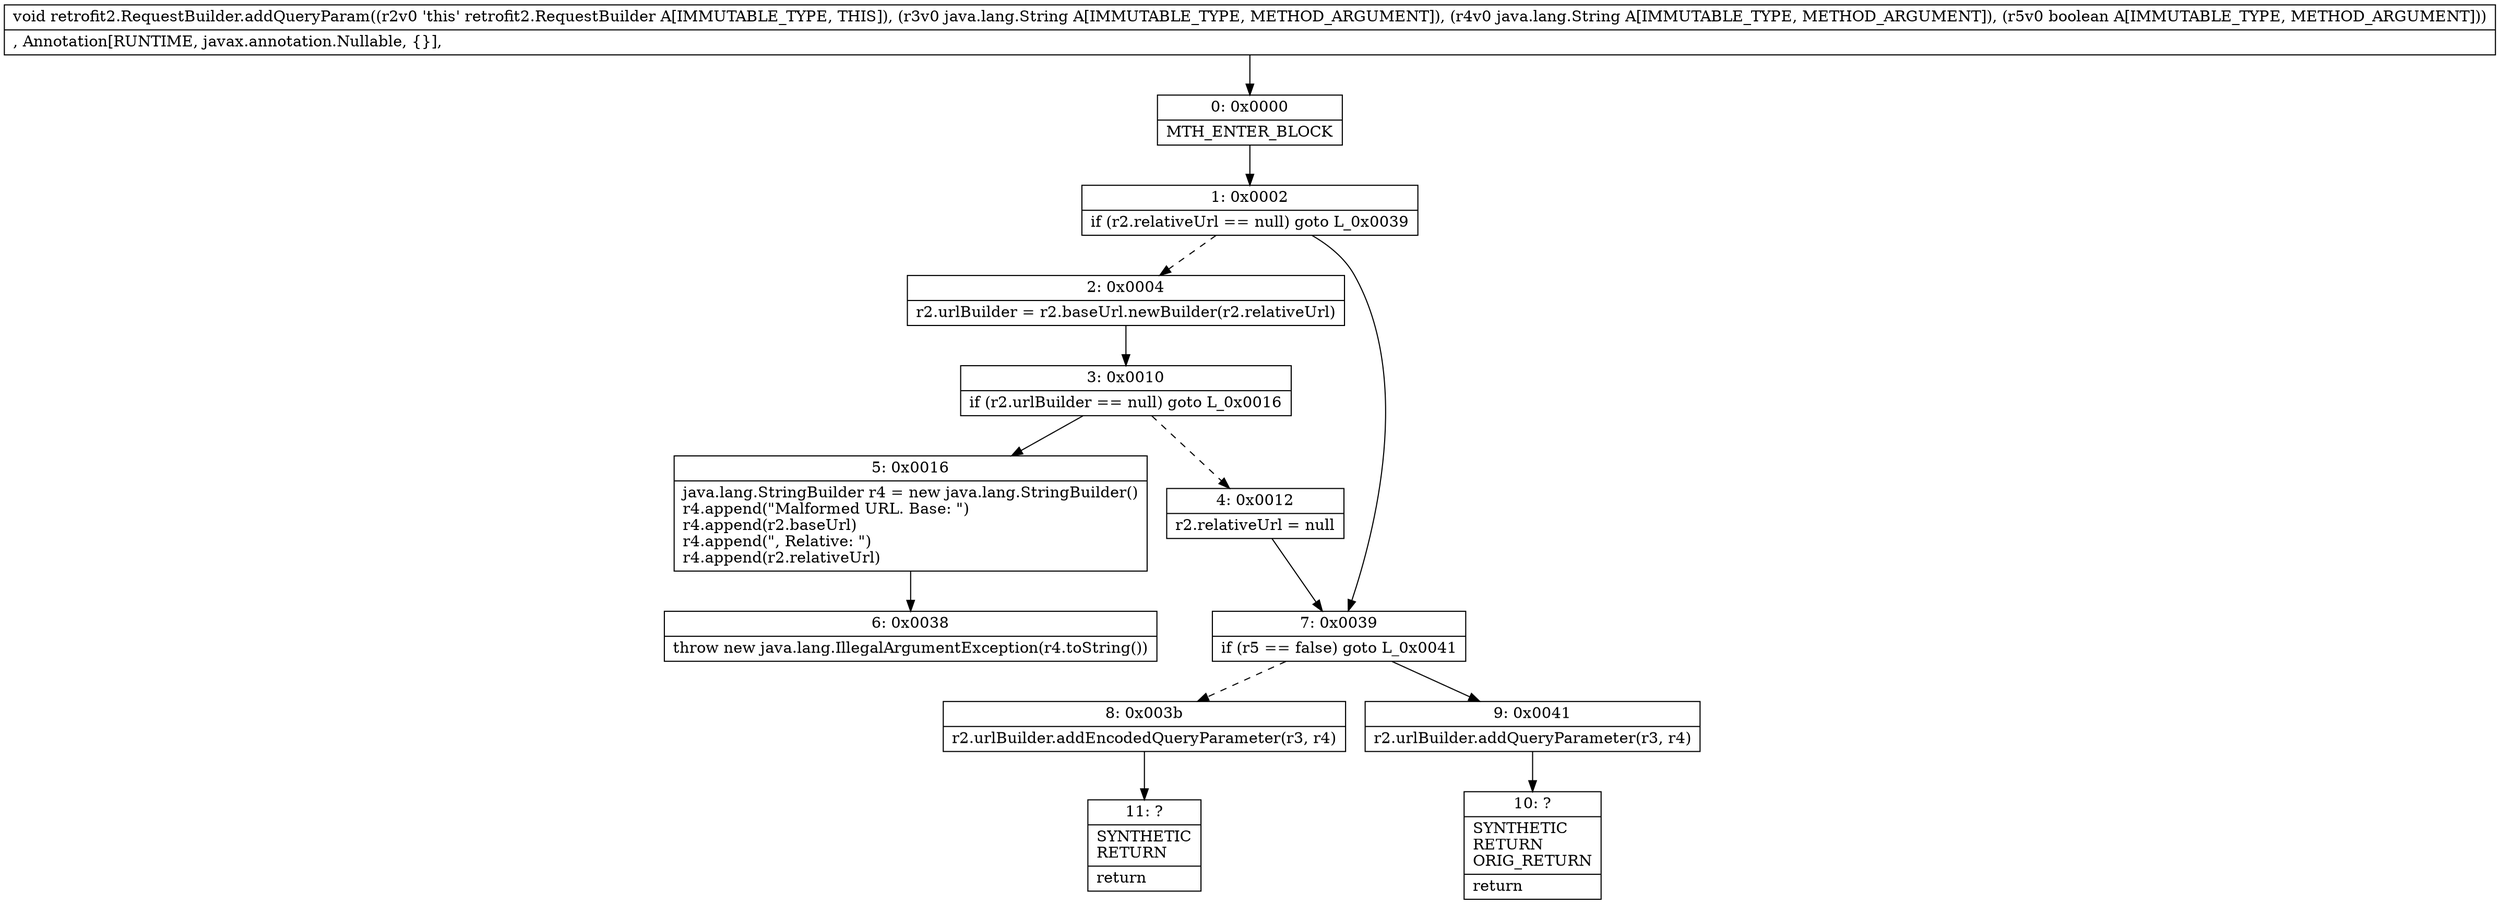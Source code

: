 digraph "CFG forretrofit2.RequestBuilder.addQueryParam(Ljava\/lang\/String;Ljava\/lang\/String;Z)V" {
Node_0 [shape=record,label="{0\:\ 0x0000|MTH_ENTER_BLOCK\l}"];
Node_1 [shape=record,label="{1\:\ 0x0002|if (r2.relativeUrl == null) goto L_0x0039\l}"];
Node_2 [shape=record,label="{2\:\ 0x0004|r2.urlBuilder = r2.baseUrl.newBuilder(r2.relativeUrl)\l}"];
Node_3 [shape=record,label="{3\:\ 0x0010|if (r2.urlBuilder == null) goto L_0x0016\l}"];
Node_4 [shape=record,label="{4\:\ 0x0012|r2.relativeUrl = null\l}"];
Node_5 [shape=record,label="{5\:\ 0x0016|java.lang.StringBuilder r4 = new java.lang.StringBuilder()\lr4.append(\"Malformed URL. Base: \")\lr4.append(r2.baseUrl)\lr4.append(\", Relative: \")\lr4.append(r2.relativeUrl)\l}"];
Node_6 [shape=record,label="{6\:\ 0x0038|throw new java.lang.IllegalArgumentException(r4.toString())\l}"];
Node_7 [shape=record,label="{7\:\ 0x0039|if (r5 == false) goto L_0x0041\l}"];
Node_8 [shape=record,label="{8\:\ 0x003b|r2.urlBuilder.addEncodedQueryParameter(r3, r4)\l}"];
Node_9 [shape=record,label="{9\:\ 0x0041|r2.urlBuilder.addQueryParameter(r3, r4)\l}"];
Node_10 [shape=record,label="{10\:\ ?|SYNTHETIC\lRETURN\lORIG_RETURN\l|return\l}"];
Node_11 [shape=record,label="{11\:\ ?|SYNTHETIC\lRETURN\l|return\l}"];
MethodNode[shape=record,label="{void retrofit2.RequestBuilder.addQueryParam((r2v0 'this' retrofit2.RequestBuilder A[IMMUTABLE_TYPE, THIS]), (r3v0 java.lang.String A[IMMUTABLE_TYPE, METHOD_ARGUMENT]), (r4v0 java.lang.String A[IMMUTABLE_TYPE, METHOD_ARGUMENT]), (r5v0 boolean A[IMMUTABLE_TYPE, METHOD_ARGUMENT]))  | , Annotation[RUNTIME, javax.annotation.Nullable, \{\}], \l}"];
MethodNode -> Node_0;
Node_0 -> Node_1;
Node_1 -> Node_2[style=dashed];
Node_1 -> Node_7;
Node_2 -> Node_3;
Node_3 -> Node_4[style=dashed];
Node_3 -> Node_5;
Node_4 -> Node_7;
Node_5 -> Node_6;
Node_7 -> Node_8[style=dashed];
Node_7 -> Node_9;
Node_8 -> Node_11;
Node_9 -> Node_10;
}

